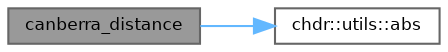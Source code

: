 digraph "canberra_distance"
{
 // LATEX_PDF_SIZE
  bgcolor="transparent";
  edge [fontname=Helvetica,fontsize=8,labelfontname=Helvetica,labelfontsize=8];
  node [fontname=Helvetica,fontsize=8,shape=box,height=0.2,width=0.4];
  rankdir="LR";
  Node1 [id="Node000001",label="canberra_distance",height=0.2,width=0.4,color="gray40", fillcolor="grey60", style="filled", fontcolor="black",tooltip="Computes the Canberra distance between two nodes."];
  Node1 -> Node2 [id="edge1_Node000001_Node000002",color="steelblue1",style="solid",tooltip=" "];
  Node2 [id="Node000002",label="chdr::utils::abs",height=0.2,width=0.4,color="grey40", fillcolor="white", style="filled",URL="$d2/dcb/structchdr_1_1utils_a5dbf4cb43cd80497753aa963c21fa0cf.html#a5dbf4cb43cd80497753aa963c21fa0cf",tooltip="Computes the absolute value of a given arithmetic type."];
}
